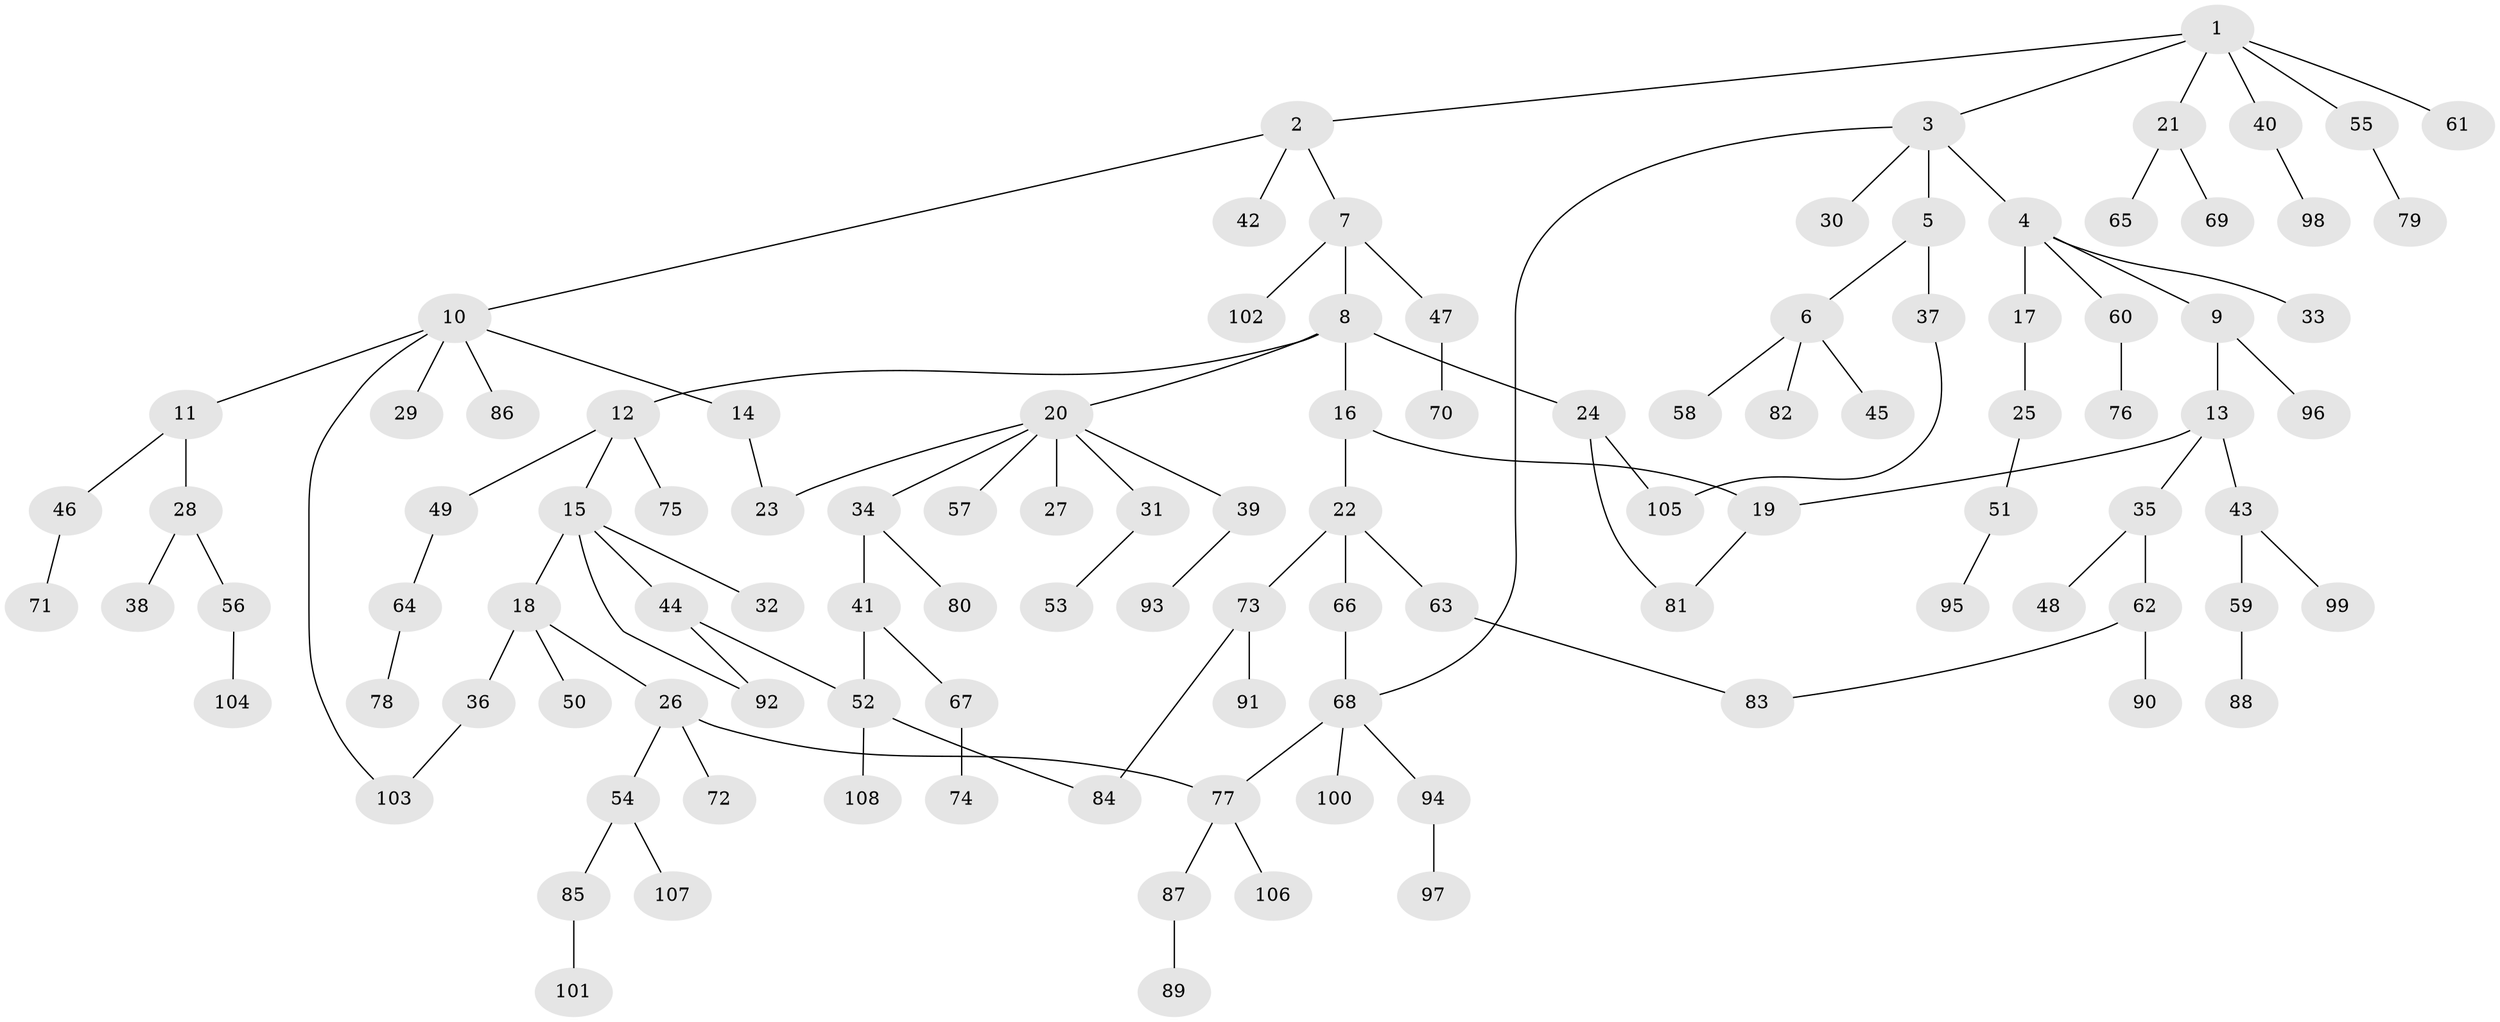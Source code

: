 // Generated by graph-tools (version 1.1) at 2025/42/03/09/25 04:42:06]
// undirected, 108 vertices, 118 edges
graph export_dot {
graph [start="1"]
  node [color=gray90,style=filled];
  1;
  2;
  3;
  4;
  5;
  6;
  7;
  8;
  9;
  10;
  11;
  12;
  13;
  14;
  15;
  16;
  17;
  18;
  19;
  20;
  21;
  22;
  23;
  24;
  25;
  26;
  27;
  28;
  29;
  30;
  31;
  32;
  33;
  34;
  35;
  36;
  37;
  38;
  39;
  40;
  41;
  42;
  43;
  44;
  45;
  46;
  47;
  48;
  49;
  50;
  51;
  52;
  53;
  54;
  55;
  56;
  57;
  58;
  59;
  60;
  61;
  62;
  63;
  64;
  65;
  66;
  67;
  68;
  69;
  70;
  71;
  72;
  73;
  74;
  75;
  76;
  77;
  78;
  79;
  80;
  81;
  82;
  83;
  84;
  85;
  86;
  87;
  88;
  89;
  90;
  91;
  92;
  93;
  94;
  95;
  96;
  97;
  98;
  99;
  100;
  101;
  102;
  103;
  104;
  105;
  106;
  107;
  108;
  1 -- 2;
  1 -- 3;
  1 -- 21;
  1 -- 40;
  1 -- 55;
  1 -- 61;
  2 -- 7;
  2 -- 10;
  2 -- 42;
  3 -- 4;
  3 -- 5;
  3 -- 30;
  3 -- 68;
  4 -- 9;
  4 -- 17;
  4 -- 33;
  4 -- 60;
  5 -- 6;
  5 -- 37;
  6 -- 45;
  6 -- 58;
  6 -- 82;
  7 -- 8;
  7 -- 47;
  7 -- 102;
  8 -- 12;
  8 -- 16;
  8 -- 20;
  8 -- 24;
  9 -- 13;
  9 -- 96;
  10 -- 11;
  10 -- 14;
  10 -- 29;
  10 -- 86;
  10 -- 103;
  11 -- 28;
  11 -- 46;
  12 -- 15;
  12 -- 49;
  12 -- 75;
  13 -- 19;
  13 -- 35;
  13 -- 43;
  14 -- 23;
  15 -- 18;
  15 -- 32;
  15 -- 44;
  15 -- 92;
  16 -- 22;
  16 -- 19;
  17 -- 25;
  18 -- 26;
  18 -- 36;
  18 -- 50;
  19 -- 81;
  20 -- 27;
  20 -- 31;
  20 -- 34;
  20 -- 39;
  20 -- 57;
  20 -- 23;
  21 -- 65;
  21 -- 69;
  22 -- 63;
  22 -- 66;
  22 -- 73;
  24 -- 81;
  24 -- 105;
  25 -- 51;
  26 -- 54;
  26 -- 72;
  26 -- 77;
  28 -- 38;
  28 -- 56;
  31 -- 53;
  34 -- 41;
  34 -- 80;
  35 -- 48;
  35 -- 62;
  36 -- 103;
  37 -- 105;
  39 -- 93;
  40 -- 98;
  41 -- 52;
  41 -- 67;
  43 -- 59;
  43 -- 99;
  44 -- 52;
  44 -- 92;
  46 -- 71;
  47 -- 70;
  49 -- 64;
  51 -- 95;
  52 -- 108;
  52 -- 84;
  54 -- 85;
  54 -- 107;
  55 -- 79;
  56 -- 104;
  59 -- 88;
  60 -- 76;
  62 -- 90;
  62 -- 83;
  63 -- 83;
  64 -- 78;
  66 -- 68;
  67 -- 74;
  68 -- 77;
  68 -- 94;
  68 -- 100;
  73 -- 84;
  73 -- 91;
  77 -- 87;
  77 -- 106;
  85 -- 101;
  87 -- 89;
  94 -- 97;
}
